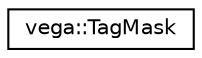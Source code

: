 digraph "Graphical Class Hierarchy"
{
  edge [fontname="Helvetica",fontsize="10",labelfontname="Helvetica",labelfontsize="10"];
  node [fontname="Helvetica",fontsize="10",shape=record];
  rankdir="LR";
  Node0 [label="vega::TagMask",height=0.2,width=0.4,color="black", fillcolor="white", style="filled",URL="$classvega_1_1TagMask.html"];
}

